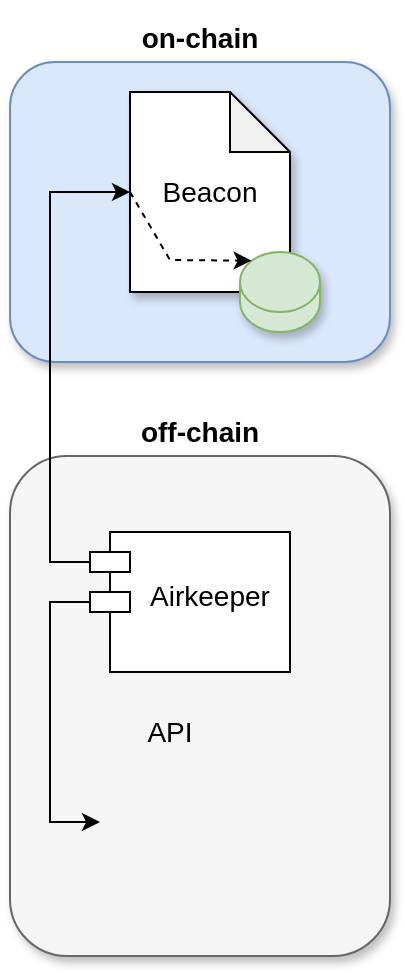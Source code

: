 <mxfile version="16.0.2" type="device"><diagram id="9ekc63JZKL1L26kzFUpK" name="Page-1"><mxGraphModel dx="1106" dy="852" grid="1" gridSize="10" guides="1" tooltips="1" connect="1" arrows="1" fold="1" page="1" pageScale="1" pageWidth="850" pageHeight="1100" math="0" shadow="0"><root><mxCell id="0"/><mxCell id="1" parent="0"/><mxCell id="_WDju8zH0-YMeJF4H3iW-16" value="" style="rounded=1;whiteSpace=wrap;html=1;shadow=1;fillColor=#dae8fc;strokeColor=#6c8ebf;" vertex="1" parent="1"><mxGeometry x="80" y="37" width="190" height="150" as="geometry"/></mxCell><mxCell id="_WDju8zH0-YMeJF4H3iW-3" value="&lt;font style=&quot;font-size: 14px&quot;&gt;Beacon&lt;/font&gt;" style="shape=note;whiteSpace=wrap;html=1;backgroundOutline=1;darkOpacity=0.05;shadow=1;" vertex="1" parent="1"><mxGeometry x="140" y="52" width="80" height="100" as="geometry"/></mxCell><mxCell id="_WDju8zH0-YMeJF4H3iW-5" value="" style="shape=cylinder3;whiteSpace=wrap;html=1;boundedLbl=1;backgroundOutline=1;size=15;shadow=1;fontSize=14;fillColor=#d5e8d4;strokeColor=#82b366;" vertex="1" parent="1"><mxGeometry x="195" y="132" width="40" height="40" as="geometry"/></mxCell><mxCell id="_WDju8zH0-YMeJF4H3iW-7" value="" style="rounded=1;whiteSpace=wrap;html=1;shadow=1;fillColor=#f5f5f5;strokeColor=#666666;fontColor=#333333;" vertex="1" parent="1"><mxGeometry x="80" y="234" width="190" height="250" as="geometry"/></mxCell><mxCell id="_WDju8zH0-YMeJF4H3iW-8" value="&lt;b&gt;off-chain&lt;/b&gt;" style="text;html=1;strokeColor=none;fillColor=none;align=center;verticalAlign=middle;whiteSpace=wrap;rounded=0;shadow=1;fontSize=14;" vertex="1" parent="1"><mxGeometry x="125" y="207" width="100" height="30" as="geometry"/></mxCell><mxCell id="_WDju8zH0-YMeJF4H3iW-12" style="edgeStyle=orthogonalEdgeStyle;rounded=0;orthogonalLoop=1;jettySize=auto;html=1;exitX=0;exitY=0;exitDx=0;exitDy=15;exitPerimeter=0;entryX=0;entryY=0.5;entryDx=0;entryDy=0;entryPerimeter=0;fontSize=14;" edge="1" parent="1" source="_WDju8zH0-YMeJF4H3iW-9" target="_WDju8zH0-YMeJF4H3iW-3"><mxGeometry relative="1" as="geometry"/></mxCell><mxCell id="_WDju8zH0-YMeJF4H3iW-18" style="edgeStyle=orthogonalEdgeStyle;rounded=0;orthogonalLoop=1;jettySize=auto;html=1;exitX=0;exitY=0;exitDx=0;exitDy=35;exitPerimeter=0;entryX=0.5;entryY=0;entryDx=0;entryDy=0;fontSize=14;" edge="1" parent="1" source="_WDju8zH0-YMeJF4H3iW-9" target="_WDju8zH0-YMeJF4H3iW-14"><mxGeometry relative="1" as="geometry"/></mxCell><mxCell id="_WDju8zH0-YMeJF4H3iW-9" value="&#10;Airkeeper" style="shape=module;align=left;spacingLeft=20;align=center;verticalAlign=top;fontSize=14;" vertex="1" parent="1"><mxGeometry x="120" y="272" width="100" height="70" as="geometry"/></mxCell><mxCell id="_WDju8zH0-YMeJF4H3iW-14" value="" style="shape=image;verticalLabelPosition=bottom;labelBackgroundColor=#ffffff;verticalAlign=top;aspect=fixed;imageAspect=0;image=https://encrypted-tbn0.gstatic.com/images?q=tbn:ANd9GcRNbAM_iQtPhMNVulyLBRSeBqFQQy3yhF4D_w&amp;usqp=CAU;rotation=-90;opacity=30;" vertex="1" parent="1"><mxGeometry x="125" y="372" width="90" height="90" as="geometry"/></mxCell><mxCell id="_WDju8zH0-YMeJF4H3iW-15" value="API" style="text;html=1;strokeColor=none;fillColor=none;align=center;verticalAlign=middle;whiteSpace=wrap;rounded=0;fontSize=14;" vertex="1" parent="1"><mxGeometry x="130" y="357" width="60" height="30" as="geometry"/></mxCell><mxCell id="_WDju8zH0-YMeJF4H3iW-17" value="&lt;b&gt;on-chain&lt;/b&gt;" style="text;html=1;strokeColor=none;fillColor=none;align=center;verticalAlign=middle;whiteSpace=wrap;rounded=0;shadow=1;fontSize=14;" vertex="1" parent="1"><mxGeometry x="125" y="10" width="100" height="30" as="geometry"/></mxCell><mxCell id="_WDju8zH0-YMeJF4H3iW-21" value="" style="endArrow=classic;html=1;rounded=0;fontSize=14;dashed=1;exitX=0;exitY=0.5;exitDx=0;exitDy=0;exitPerimeter=0;entryX=0.145;entryY=0;entryDx=0;entryDy=4.35;entryPerimeter=0;" edge="1" parent="1" source="_WDju8zH0-YMeJF4H3iW-3" target="_WDju8zH0-YMeJF4H3iW-5"><mxGeometry width="50" height="50" relative="1" as="geometry"><mxPoint x="420" y="170" as="sourcePoint"/><mxPoint x="470" y="120" as="targetPoint"/><Array as="points"><mxPoint x="160" y="136"/></Array></mxGeometry></mxCell></root></mxGraphModel></diagram></mxfile>